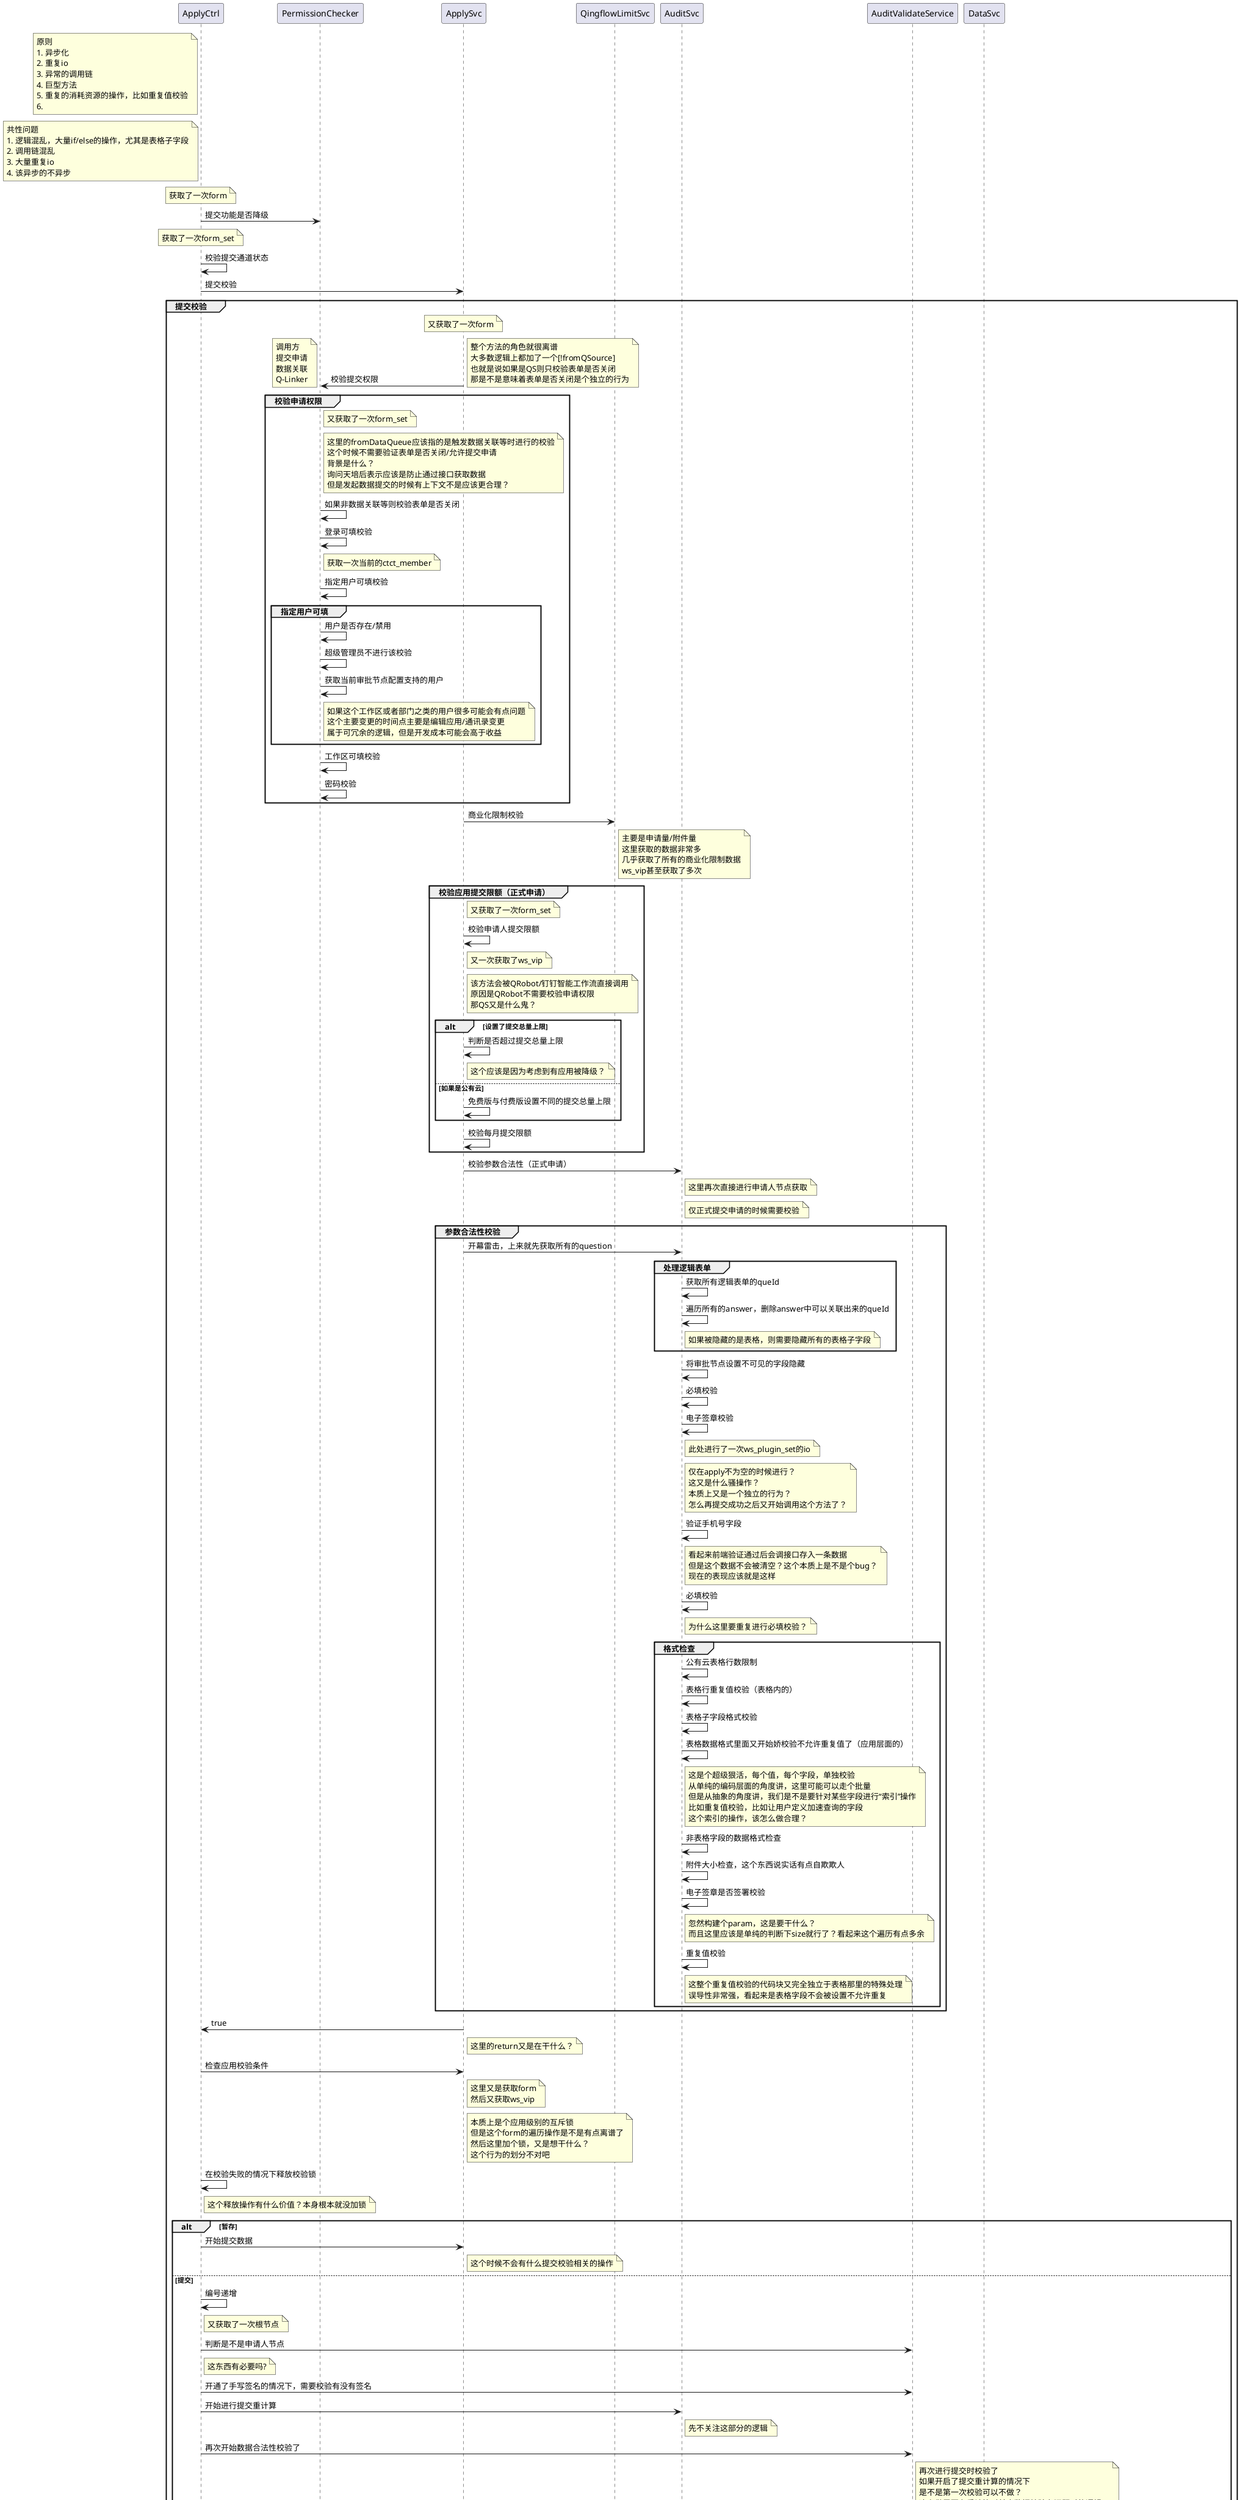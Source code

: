@startuml
note left of ApplyCtrl
原则
1. 异步化
2. 重复io
3. 异常的调用链
4. 巨型方法
5. 重复的消耗资源的操作，比如重复值校验
6. 
end note
note left of ApplyCtrl
共性问题
1. 逻辑混乱，大量if/else的操作，尤其是表格子字段
2. 调用链混乱
3. 大量重复io
4. 该异步的不异步
end note
note over ApplyCtrl: 获取了一次form
ApplyCtrl -> PermissionChecker: 提交功能是否降级
note over ApplyCtrl: 获取了一次form_set
ApplyCtrl -> ApplyCtrl: 校验提交通道状态
ApplyCtrl -> ApplySvc: 提交校验
    group 提交校验
        note over ApplySvc: 又获取了一次form
        ApplySvc -> PermissionChecker: 校验提交权限
            group 校验申请权限
            note right
            整个方法的角色就很离谱
            大多数逻辑上都加了一个[!fromQSource]
            也就是说如果是QS则只校验表单是否关闭
            那是不是意味着表单是否关闭是个独立的行为
            end note
            note left
            调用方
            提交申请
            数据关联
            Q-Linker
            end note
            note right of PermissionChecker: 又获取了一次form_set
            note right of PermissionChecker
            这里的fromDataQueue应该指的是触发数据关联等时进行的校验
            这个时候不需要验证表单是否关闭/允许提交申请
            背景是什么？
            询问天培后表示应该是防止通过接口获取数据
            但是发起数据提交的时候有上下文不是应该更合理？
            end note
            PermissionChecker -> PermissionChecker: 如果非数据关联等则校验表单是否关闭
            PermissionChecker -> PermissionChecker: 登录可填校验
            note right of PermissionChecker: 获取一次当前的ctct_member
            PermissionChecker -> PermissionChecker: 指定用户可填校验
                group 指定用户可填
                PermissionChecker -> PermissionChecker: 用户是否存在/禁用
                PermissionChecker -> PermissionChecker: 超级管理员不进行该校验
                PermissionChecker -> PermissionChecker: 获取当前审批节点配置支持的用户
                note right of PermissionChecker
                如果这个工作区或者部门之类的用户很多可能会有点问题
                这个主要变更的时间点主要是编辑应用/通讯录变更
                属于可冗余的逻辑，但是开发成本可能会高于收益
                end note
                end
            PermissionChecker -> PermissionChecker: 工作区可填校验
            PermissionChecker -> PermissionChecker: 密码校验
            end
        ApplySvc -> QingflowLimitSvc: 商业化限制校验
        note right of QingflowLimitSvc
        主要是申请量/附件量
        这里获取的数据非常多
        几乎获取了所有的商业化限制数据
        ws_vip甚至获取了多次
        end note
            group 校验应用提交限额（正式申请）
            note right of ApplySvc: 又获取了一次form_set
            ApplySvc -> ApplySvc: 校验申请人提交限额
            note right of ApplySvc: 又一次获取了ws_vip
                note right of ApplySvc
                该方法会被QRobot/钉钉智能工作流直接调用
                原因是QRobot不需要校验申请权限
                那QS又是什么鬼？
                end note
                alt 设置了提交总量上限
                ApplySvc -> ApplySvc: 判断是否超过提交总量上限
                note right of ApplySvc: 这个应该是因为考虑到有应用被降级？
                else 如果是公有云
                ApplySvc -> ApplySvc: 免费版与付费版设置不同的提交总量上限
                end
            ApplySvc -> ApplySvc: 校验每月提交限额
            end
        ApplySvc -> AuditSvc: 校验参数合法性（正式申请）
        note right of AuditSvc: 这里再次直接进行申请人节点获取
        note right of AuditSvc: 仅正式提交申请的时候需要校验
        group 参数合法性校验
        ApplySvc -> AuditSvc: 开幕雷击，上来就先获取所有的question
            group 处理逻辑表单
            AuditSvc -> AuditSvc: 获取所有逻辑表单的queId
            AuditSvc -> AuditSvc: 遍历所有的answer，删除answer中可以关联出来的queId
            note right of AuditSvc: 如果被隐藏的是表格，则需要隐藏所有的表格子字段
            end
            AuditSvc -> AuditSvc: 将审批节点设置不可见的字段隐藏
            AuditSvc -> AuditSvc: 必填校验
            AuditSvc -> AuditSvc: 电子签章校验
            note right of AuditSvc: 此处进行了一次ws_plugin_set的io
            note right of AuditSvc
            仅在apply不为空的时候进行？
            这又是什么骚操作？
            本质上又是一个独立的行为？
            怎么再提交成功之后又开始调用这个方法了？
            end note
            AuditSvc -> AuditSvc: 验证手机号字段
            note right of AuditSvc
            看起来前端验证通过后会调接口存入一条数据
            但是这个数据不会被清空？这个本质上是不是个bug？
            现在的表现应该就是这样
            end note
            AuditSvc -> AuditSvc: 必填校验
            note right of AuditSvc: 为什么这里要重复进行必填校验？
                group 格式检查
                AuditSvc -> AuditSvc: 公有云表格行数限制
                AuditSvc -> AuditSvc: 表格行重复值校验（表格内的）
                AuditSvc -> AuditSvc: 表格子字段格式校验
                AuditSvc -> AuditSvc: 表格数据格式里面又开始娇校验不允许重复值了（应用层面的）
                note right of AuditSvc
                这是个超级狠活，每个值，每个字段，单独校验
                从单纯的编码层面的角度讲，这里可能可以走个批量
                但是从抽象的角度讲，我们是不是要针对某些字段进行“索引”操作
                比如重复值校验，比如让用户定义加速查询的字段
                这个索引的操作，该怎么做合理？
                end note
                AuditSvc -> AuditSvc: 非表格字段的数据格式检查
                AuditSvc -> AuditSvc: 附件大小检查，这个东西说实话有点自欺欺人
                AuditSvc -> AuditSvc: 电子签章是否签署校验
                note right of AuditSvc
                忽然构建个param，这是要干什么？
                而且这里应该是单纯的判断下size就行了？看起来这个遍历有点多余
                end note
                AuditSvc -> AuditSvc: 重复值校验
                note right of AuditSvc
                这整个重复值校验的代码块又完全独立于表格那里的特殊处理
                误导性非常强，看起来是表格字段不会被设置不允许重复
                end note
                end
        end

        ApplySvc -> ApplyCtrl: true
        note right of ApplySvc: 这里的return又是在干什么？
        
        ApplyCtrl -> ApplySvc: 检查应用校验条件
        note right of ApplySvc
        这里又是获取form
        然后又获取ws_vip
        end note
        note right of ApplySvc
        本质上是个应用级别的互斥锁
        但是这个form的遍历操作是不是有点离谱了
        然后这里加个锁，又是想干什么？
        这个行为的划分不对吧
        end note

        ApplyCtrl -> ApplyCtrl: 在校验失败的情况下释放校验锁
        note right of ApplyCtrl: 这个释放操作有什么价值？本身根本就没加锁

        alt 暂存
            ApplyCtrl -> ApplySvc: 开始提交数据
            note right of ApplySvc: 这个时候不会有什么提交校验相关的操作
        else 提交
            ApplyCtrl -> ApplyCtrl: 编号递增
            note right of ApplyCtrl: 又获取了一次根节点
            ApplyCtrl -> AuditValidateService: 判断是不是申请人节点
            note right of ApplyCtrl: 这东西有必要吗?
            ApplyCtrl -> AuditValidateService: 开通了手写签名的情况下，需要校验有没有签名
            ApplyCtrl -> AuditSvc: 开始进行提交重计算
            note right of AuditSvc: 先不关注这部分的逻辑
            ApplyCtrl -> AuditValidateService: 再次开始数据合法性校验了
            note right of AuditValidateService
            再次进行提交时校验了
            如果开启了提交重计算的情况下
            是不是第一次校验可以不做？
            这么做需要在重计算时兼容数据校验有问题时的逻辑？
            这个可能需要论证下
            end note
            ApplyCtrl -> ApplySvc: 正式提交数据
            note right of ApplyCtrl
            其实到这里为止提交校验应该结束了
            但是这里后续应该还有个提交时校验
            这个应该是重头戏
            这个东西后端没做？
            是出于性能的考虑？
            end note
            ApplySvc -> AuditSvc: 发起审批
            AuditSvc -> DataSvc: 更新附件/申请用量
            note right of DataSvc: 更新的时候还做了用量校验，但是有这个必要吗
            note right of DataSvc
            这里又开始获取所有的问题
            和提交校验看起来无关，但是考虑抽一个简单的上下文概念出来?
            end note
        end
    end
@enduml
